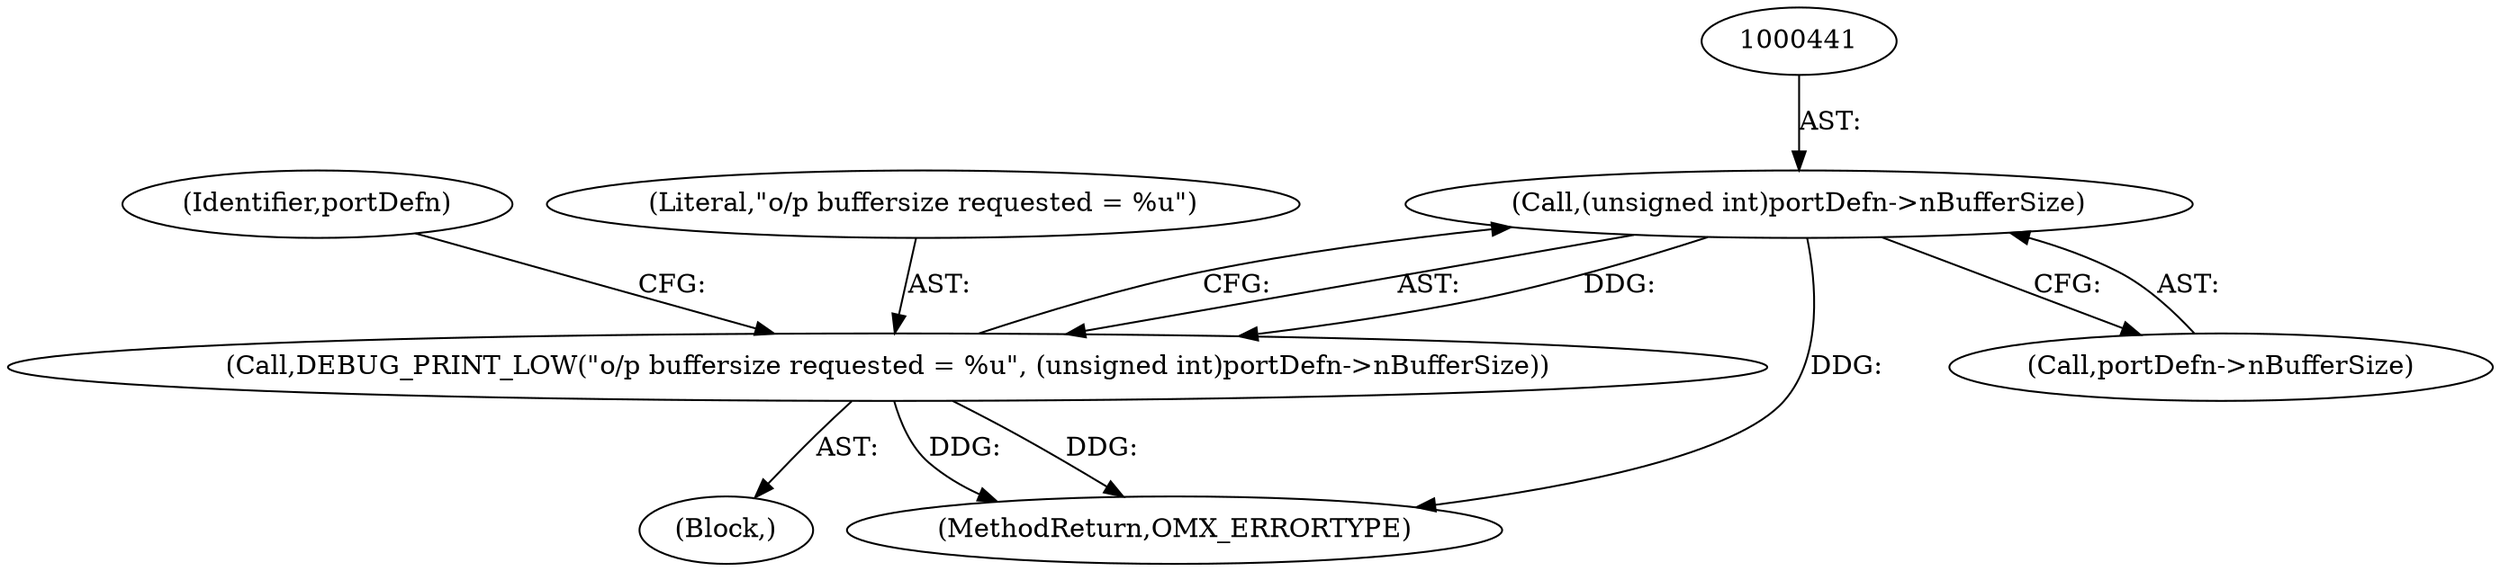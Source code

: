 digraph "0_Android_89913d7df36dbeb458ce165856bd6505a2ec647d_2@pointer" {
"1000440" [label="(Call,(unsigned int)portDefn->nBufferSize)"];
"1000438" [label="(Call,DEBUG_PRINT_LOW(\"o/p buffersize requested = %u\", (unsigned int)portDefn->nBufferSize))"];
"1002951" [label="(MethodReturn,OMX_ERRORTYPE)"];
"1000423" [label="(Block,)"];
"1000440" [label="(Call,(unsigned int)portDefn->nBufferSize)"];
"1000448" [label="(Identifier,portDefn)"];
"1000439" [label="(Literal,\"o/p buffersize requested = %u\")"];
"1000442" [label="(Call,portDefn->nBufferSize)"];
"1000438" [label="(Call,DEBUG_PRINT_LOW(\"o/p buffersize requested = %u\", (unsigned int)portDefn->nBufferSize))"];
"1000440" -> "1000438"  [label="AST: "];
"1000440" -> "1000442"  [label="CFG: "];
"1000441" -> "1000440"  [label="AST: "];
"1000442" -> "1000440"  [label="AST: "];
"1000438" -> "1000440"  [label="CFG: "];
"1000440" -> "1002951"  [label="DDG: "];
"1000440" -> "1000438"  [label="DDG: "];
"1000438" -> "1000423"  [label="AST: "];
"1000439" -> "1000438"  [label="AST: "];
"1000448" -> "1000438"  [label="CFG: "];
"1000438" -> "1002951"  [label="DDG: "];
"1000438" -> "1002951"  [label="DDG: "];
}
